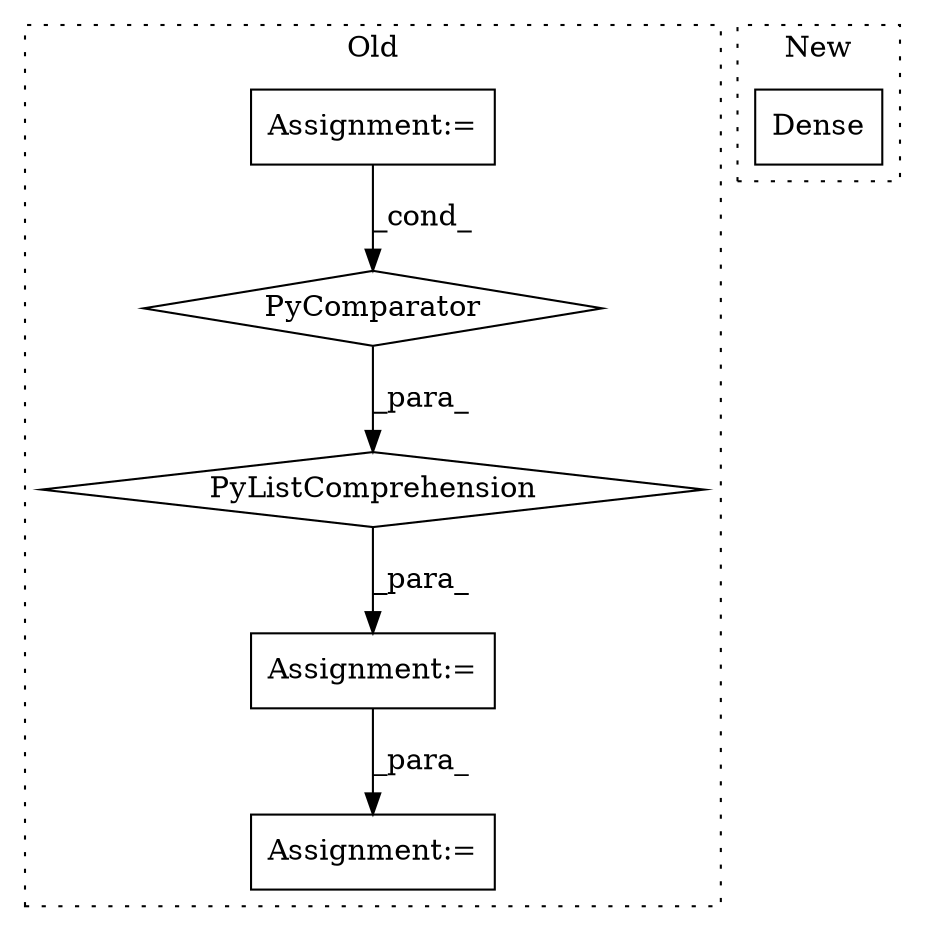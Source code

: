 digraph G {
subgraph cluster0 {
1 [label="PyListComprehension" a="109" s="20217" l="124" shape="diamond"];
3 [label="PyComparator" a="113" s="20300" l="33" shape="diamond"];
4 [label="Assignment:=" a="7" s="20300" l="33" shape="box"];
5 [label="Assignment:=" a="7" s="20511" l="1" shape="box"];
6 [label="Assignment:=" a="7" s="20199" l="1" shape="box"];
label = "Old";
style="dotted";
}
subgraph cluster1 {
2 [label="Dense" a="32" s="19739,19767" l="6,1" shape="box"];
label = "New";
style="dotted";
}
1 -> 6 [label="_para_"];
3 -> 1 [label="_para_"];
4 -> 3 [label="_cond_"];
6 -> 5 [label="_para_"];
}